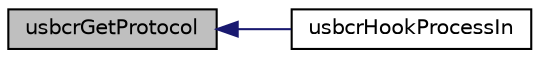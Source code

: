 digraph "usbcrGetProtocol"
{
  edge [fontname="Helvetica",fontsize="10",labelfontname="Helvetica",labelfontsize="10"];
  node [fontname="Helvetica",fontsize="10",shape=record];
  rankdir="LR";
  Node1 [label="usbcrGetProtocol",height=0.2,width=0.4,color="black", fillcolor="grey75", style="filled" fontcolor="black"];
  Node1 -> Node2 [dir="back",color="midnightblue",fontsize="10",style="solid",fontname="Helvetica"];
  Node2 [label="usbcrHookProcessIn",height=0.2,width=0.4,color="black", fillcolor="white", style="filled",URL="$group__module__usb__framework.html#gae1551efd47ff799fb5cfe6f3ddd4aeb1",tooltip="Hook which is called upon reception of a class request with IN data phase. "];
}
